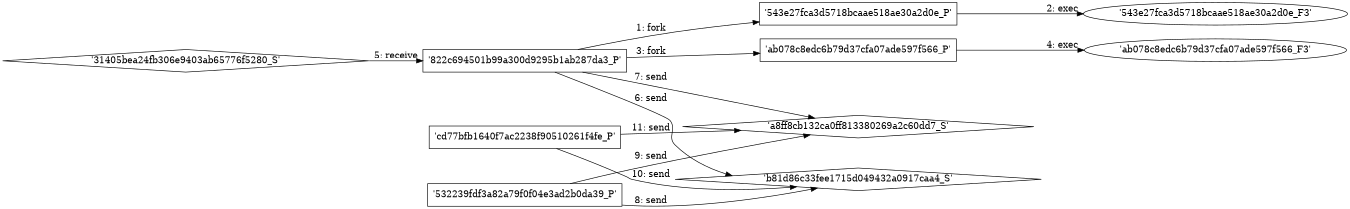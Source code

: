 digraph "D:\Learning\Paper\apt\基于CTI的攻击预警\Dataset\攻击图\ASGfromALLCTI\Our coverage for the Recent Point of Sale Compromises.dot" {
rankdir="LR"
size="9"
fixedsize="false"
splines="true"
nodesep=0.3
ranksep=0
fontsize=10
overlap="scalexy"
engine= "neato"
	"'822c694501b99a300d9295b1ab287da3_P'" [node_type=Process shape=box]
	"'543e27fca3d5718bcaae518ae30a2d0e_P'" [node_type=Process shape=box]
	"'822c694501b99a300d9295b1ab287da3_P'" -> "'543e27fca3d5718bcaae518ae30a2d0e_P'" [label="1: fork"]
	"'543e27fca3d5718bcaae518ae30a2d0e_P'" [node_type=Process shape=box]
	"'543e27fca3d5718bcaae518ae30a2d0e_F3'" [node_type=File shape=ellipse]
	"'543e27fca3d5718bcaae518ae30a2d0e_P'" -> "'543e27fca3d5718bcaae518ae30a2d0e_F3'" [label="2: exec"]
	"'822c694501b99a300d9295b1ab287da3_P'" [node_type=Process shape=box]
	"'ab078c8edc6b79d37cfa07ade597f566_P'" [node_type=Process shape=box]
	"'822c694501b99a300d9295b1ab287da3_P'" -> "'ab078c8edc6b79d37cfa07ade597f566_P'" [label="3: fork"]
	"'ab078c8edc6b79d37cfa07ade597f566_P'" [node_type=Process shape=box]
	"'ab078c8edc6b79d37cfa07ade597f566_F3'" [node_type=File shape=ellipse]
	"'ab078c8edc6b79d37cfa07ade597f566_P'" -> "'ab078c8edc6b79d37cfa07ade597f566_F3'" [label="4: exec"]
	"'822c694501b99a300d9295b1ab287da3_P'" [node_type=Process shape=box]
	"'31405bea24fb306e9403ab65776f5280_S'" [node_type=Socket shape=diamond]
	"'31405bea24fb306e9403ab65776f5280_S'" -> "'822c694501b99a300d9295b1ab287da3_P'" [label="5: receive"]
	"'b81d86c33fee1715d049432a0917caa4_S'" [node_type=Socket shape=diamond]
	"'822c694501b99a300d9295b1ab287da3_P'" [node_type=Process shape=box]
	"'822c694501b99a300d9295b1ab287da3_P'" -> "'b81d86c33fee1715d049432a0917caa4_S'" [label="6: send"]
	"'a8ff8cb132ca0ff813380269a2c60dd7_S'" [node_type=Socket shape=diamond]
	"'822c694501b99a300d9295b1ab287da3_P'" [node_type=Process shape=box]
	"'822c694501b99a300d9295b1ab287da3_P'" -> "'a8ff8cb132ca0ff813380269a2c60dd7_S'" [label="7: send"]
	"'b81d86c33fee1715d049432a0917caa4_S'" [node_type=Socket shape=diamond]
	"'532239fdf3a82a79f0f04e3ad2b0da39_P'" [node_type=Process shape=box]
	"'532239fdf3a82a79f0f04e3ad2b0da39_P'" -> "'b81d86c33fee1715d049432a0917caa4_S'" [label="8: send"]
	"'a8ff8cb132ca0ff813380269a2c60dd7_S'" [node_type=Socket shape=diamond]
	"'532239fdf3a82a79f0f04e3ad2b0da39_P'" [node_type=Process shape=box]
	"'532239fdf3a82a79f0f04e3ad2b0da39_P'" -> "'a8ff8cb132ca0ff813380269a2c60dd7_S'" [label="9: send"]
	"'b81d86c33fee1715d049432a0917caa4_S'" [node_type=Socket shape=diamond]
	"'cd77bfb1640f7ac2238f90510261f4fe_P'" [node_type=Process shape=box]
	"'cd77bfb1640f7ac2238f90510261f4fe_P'" -> "'b81d86c33fee1715d049432a0917caa4_S'" [label="10: send"]
	"'a8ff8cb132ca0ff813380269a2c60dd7_S'" [node_type=Socket shape=diamond]
	"'cd77bfb1640f7ac2238f90510261f4fe_P'" [node_type=Process shape=box]
	"'cd77bfb1640f7ac2238f90510261f4fe_P'" -> "'a8ff8cb132ca0ff813380269a2c60dd7_S'" [label="11: send"]
}
